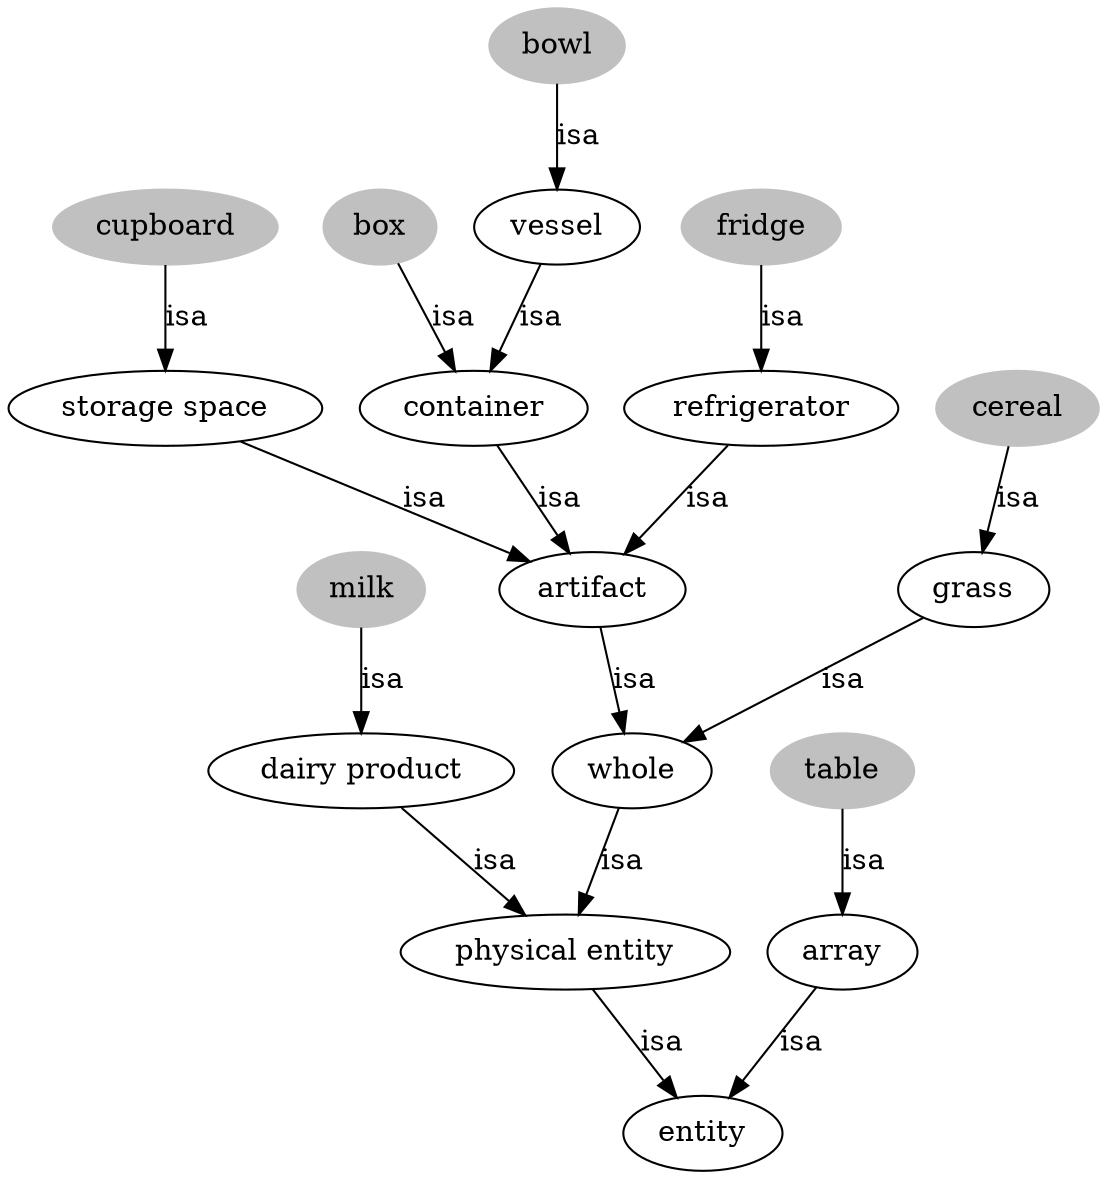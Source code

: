 strict digraph  {
bowl [color=grey, style=filled];
vessel;
container;
artifact;
whole;
"physical entity";
entity;
cupboard [color=grey, style=filled];
"storage space";
table [color=grey, style=filled];
array;
cereal [color=grey, style=filled];
grass;
box [color=grey, style=filled];
milk [color=grey, style=filled];
"dairy product";
fridge [color=grey, style=filled];
refrigerator;
bowl -> vessel  [label=isa];
vessel -> container  [label=isa];
container -> artifact  [label=isa];
artifact -> whole  [label=isa];
whole -> "physical entity"  [label=isa];
"physical entity" -> entity  [label=isa];
cupboard -> "storage space"  [label=isa];
"storage space" -> artifact  [label=isa];
table -> array  [label=isa];
array -> entity  [label=isa];
cereal -> grass  [label=isa];
grass -> whole  [label=isa];
box -> container  [label=isa];
milk -> "dairy product"  [label=isa];
"dairy product" -> "physical entity"  [label=isa];
fridge -> refrigerator  [label=isa];
refrigerator -> artifact  [label=isa];
}
